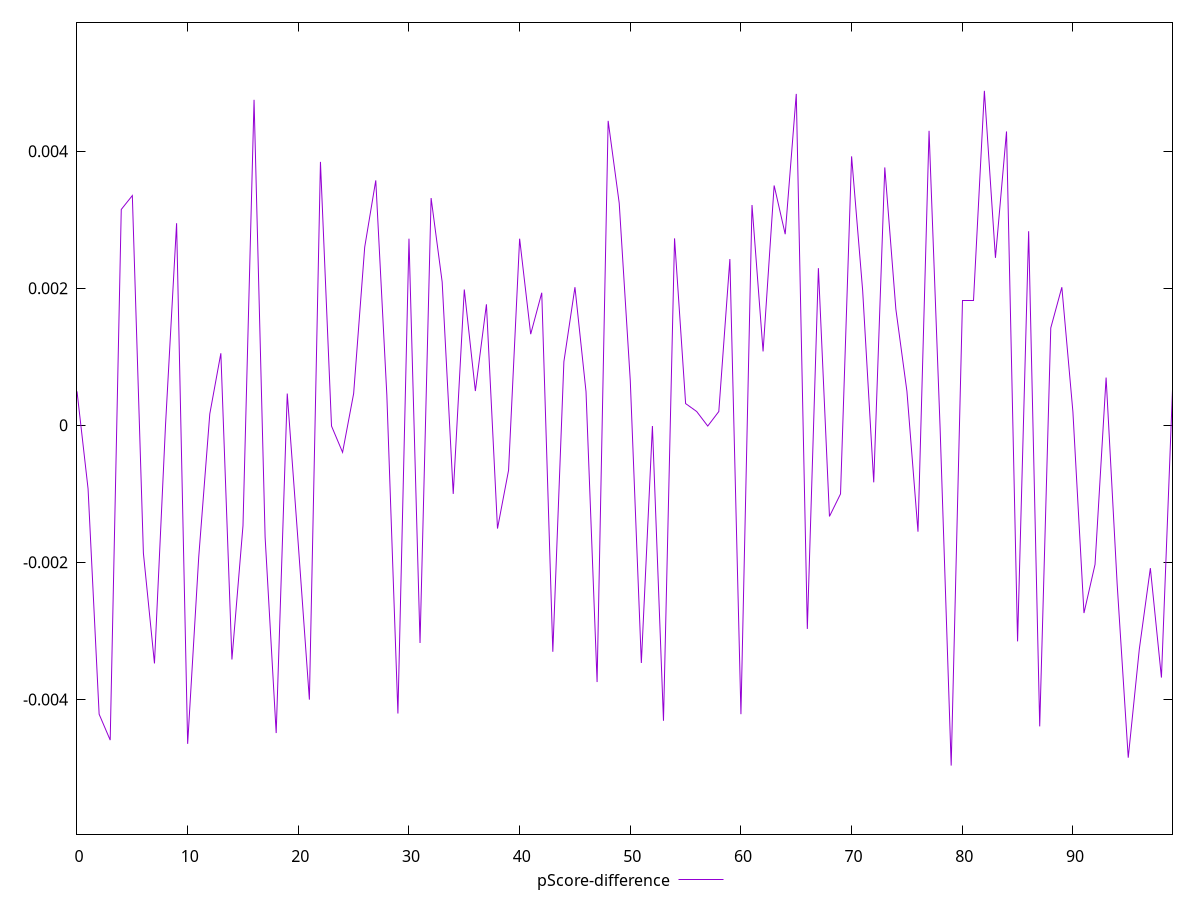 reset

$pScoreDifference <<EOF
0 0.0004956312657351525
1 -0.000927121621640048
2 -0.004215306227154492
3 -0.0045932413371107365
4 0.003149195825780049
5 0.0033518001951966525
6 -0.0018655510667457131
7 -0.003474399061800193
8 0.000005150859173741473
9 0.0029482180336899144
10 -0.004647902098756901
11 -0.0019241140946968296
12 0.0001652030464631138
13 0.0010508096469355466
14 -0.003417329001093067
15 -0.0014654268594789244
16 0.004748737778849488
17 -0.0016319884116418049
18 -0.004490884687913921
19 0.0004632339393144669
20 -0.001744420463290819
21 -0.004003401808077345
22 0.003843465332680207
23 -0.000011079997968455046
24 -0.0003945684954451689
25 0.0004632339393144669
26 0.0025994300015149963
27 0.003573251287567636
28 0.00044164067725810385
29 -0.004205867824642856
30 0.0027222788832045874
31 -0.003176681766973999
32 0.0033154626948831423
33 0.0020909267203829685
34 -0.001001341342645956
35 0.0019814082802847577
36 0.0004996964291620054
37 0.0017648920372247967
38 -0.0015069541711561496
39 -0.0006565015363025721
40 0.0027222788832045874
41 0.0013295022447873395
42 0.0019337705776890646
43 -0.00330463937395431
44 0.0009279178753854311
45 0.0020145343969057983
46 0.0004897342343236216
47 -0.0037467619922854634
48 0.0044418543658748255
49 0.003240686474416221
50 0.0006498975370612392
51 -0.0034682800931311597
52 -0.000011079997968455046
53 -0.004311571232302136
54 0.0027272610782322904
55 0.00031666298807986326
56 0.00020088994489242396
57 -0.000011079997968455046
58 0.00020088994489242396
59 0.0024254930449785217
60 -0.004215306227154492
61 0.003214111205498804
62 0.001077442580271759
63 0.0034989437547808117
64 0.0027880783899516537
65 0.004835389334764581
66 -0.002971259699570461
67 0.0022928255122822983
68 -0.001329594602009987
69 -0.001001341342633022
70 0.0039237844609967265
71 0.0019649482491737036
72 -0.0008325140370110118
73 0.0037622673688019193
74 0.001694551649085163
75 0.0004956312657493633
76 -0.0015523493227468377
77 0.004296649633854649
78 -0.000045532687865113
79 -0.004965325701486334
80 0.0018273106301607278
81 0.0018273106301607278
82 0.004879953241491541
83 0.002442886938838429
84 0.004287147920891798
85 -0.0031534591832170777
86 0.0028313287664220033
87 -0.0043929021753981445
88 0.0014204848055262564
89 0.0020145343969057983
90 0.00019584608388434344
91 -0.0027396375392581933
92 -0.0020303055034082695
93 0.0006960162551048477
94 -0.0023201515591603217
95 -0.004850185387611394
96 -0.003267662387694714
97 -0.002084408263979043
98 -0.0036808770140833724
99 0.0005193419095025353
EOF

set key outside below
set xrange [0:99]
set yrange [-0.005965325701486334:0.0058799532414915414]
set trange [-0.005965325701486334:0.0058799532414915414]
set terminal svg size 640, 500 enhanced background rgb 'white'
set output "reprap/estimated-input-latency/samples/pages+cached+noexternal+nomedia+nocss/pScore-difference/values.svg"

plot $pScoreDifference title "pScore-difference" with line

reset
